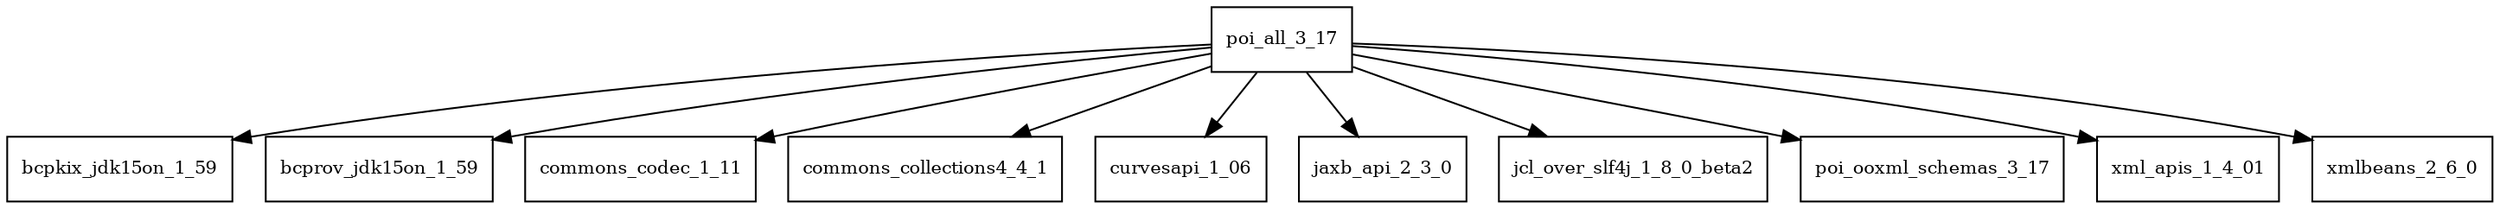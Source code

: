 digraph poi_all_3_17_dependencies {
  node [shape = box, fontsize=10.0];
  poi_all_3_17 -> bcpkix_jdk15on_1_59;
  poi_all_3_17 -> bcprov_jdk15on_1_59;
  poi_all_3_17 -> commons_codec_1_11;
  poi_all_3_17 -> commons_collections4_4_1;
  poi_all_3_17 -> curvesapi_1_06;
  poi_all_3_17 -> jaxb_api_2_3_0;
  poi_all_3_17 -> jcl_over_slf4j_1_8_0_beta2;
  poi_all_3_17 -> poi_ooxml_schemas_3_17;
  poi_all_3_17 -> xml_apis_1_4_01;
  poi_all_3_17 -> xmlbeans_2_6_0;
}
